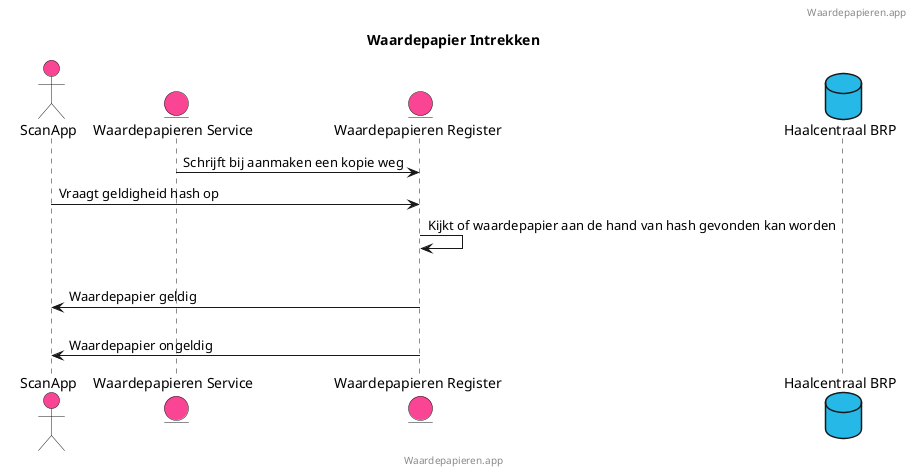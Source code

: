 @startuml
title: Waardepapier Intrekken
footer: Waardepapieren.app
header: Waardepapieren.app


actor ScanApp #fa4494
entity "Waardepapieren Service" as WPS #fa4494
entity "Waardepapieren Register" as WPR #fa4494
database "Haalcentraal BRP" as BRP #26b8e6


WPS -> WPR: Schrijft bij aanmaken een kopie weg
ScanApp -> WPR: Vraagt geldigheid hash op
WPR -> WPR: Kijkt of waardepapier aan de hand van hash gevonden kan worden
alt hash gevonden
WPR -> ScanApp: Waardepapier geldig
else hash niet gevonden
WPR -> ScanApp: Waardepapier ongeldig

@enduml